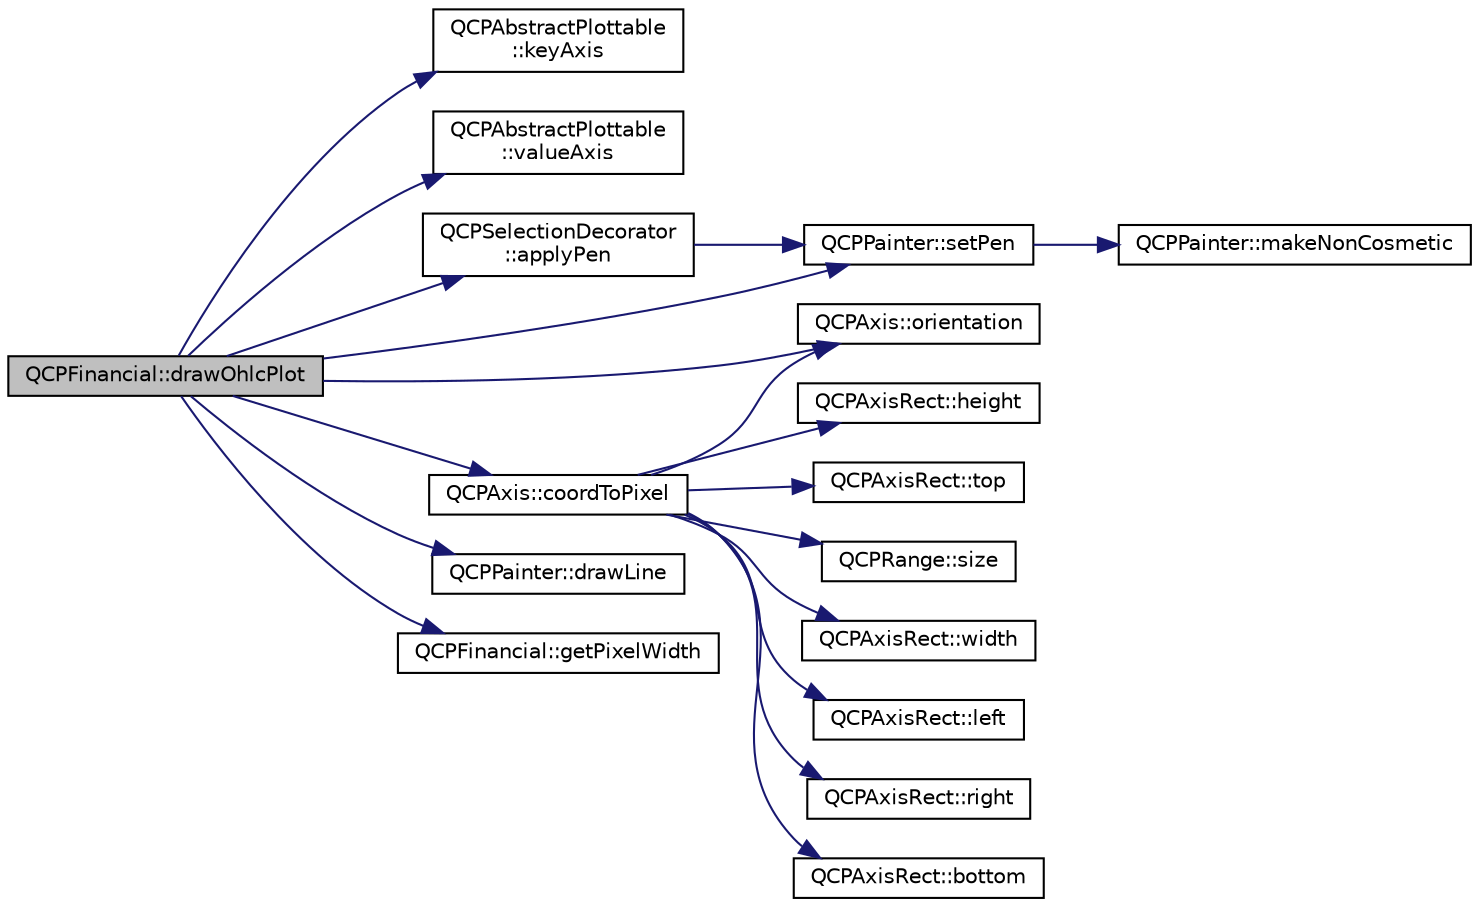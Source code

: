 digraph "QCPFinancial::drawOhlcPlot"
{
  edge [fontname="Helvetica",fontsize="10",labelfontname="Helvetica",labelfontsize="10"];
  node [fontname="Helvetica",fontsize="10",shape=record];
  rankdir="LR";
  Node98 [label="QCPFinancial::drawOhlcPlot",height=0.2,width=0.4,color="black", fillcolor="grey75", style="filled", fontcolor="black"];
  Node98 -> Node99 [color="midnightblue",fontsize="10",style="solid",fontname="Helvetica"];
  Node99 [label="QCPAbstractPlottable\l::keyAxis",height=0.2,width=0.4,color="black", fillcolor="white", style="filled",URL="$class_q_c_p_abstract_plottable.html#a2cdd6f0dd5e9a979037f86b4000d9cfe"];
  Node98 -> Node100 [color="midnightblue",fontsize="10",style="solid",fontname="Helvetica"];
  Node100 [label="QCPAbstractPlottable\l::valueAxis",height=0.2,width=0.4,color="black", fillcolor="white", style="filled",URL="$class_q_c_p_abstract_plottable.html#af47809a644a68ffd955fb30b01fb4f2f"];
  Node98 -> Node101 [color="midnightblue",fontsize="10",style="solid",fontname="Helvetica"];
  Node101 [label="QCPAxis::orientation",height=0.2,width=0.4,color="black", fillcolor="white", style="filled",URL="$class_q_c_p_axis.html#ab988ef4538e2655bb77bd138189cd42e"];
  Node98 -> Node102 [color="midnightblue",fontsize="10",style="solid",fontname="Helvetica"];
  Node102 [label="QCPSelectionDecorator\l::applyPen",height=0.2,width=0.4,color="black", fillcolor="white", style="filled",URL="$class_q_c_p_selection_decorator.html#a75098893f7d08660ea449206810679d7"];
  Node102 -> Node103 [color="midnightblue",fontsize="10",style="solid",fontname="Helvetica"];
  Node103 [label="QCPPainter::setPen",height=0.2,width=0.4,color="black", fillcolor="white", style="filled",URL="$class_q_c_p_painter.html#af9c7a4cd1791403901f8c5b82a150195"];
  Node103 -> Node104 [color="midnightblue",fontsize="10",style="solid",fontname="Helvetica"];
  Node104 [label="QCPPainter::makeNonCosmetic",height=0.2,width=0.4,color="black", fillcolor="white", style="filled",URL="$class_q_c_p_painter.html#a7e63fbcf47e35c6f2ecd11b8fef7c7d8"];
  Node98 -> Node103 [color="midnightblue",fontsize="10",style="solid",fontname="Helvetica"];
  Node98 -> Node105 [color="midnightblue",fontsize="10",style="solid",fontname="Helvetica"];
  Node105 [label="QCPAxis::coordToPixel",height=0.2,width=0.4,color="black", fillcolor="white", style="filled",URL="$class_q_c_p_axis.html#af15d1b3a7f7e9b53d759d3ccff1fe4b4"];
  Node105 -> Node101 [color="midnightblue",fontsize="10",style="solid",fontname="Helvetica"];
  Node105 -> Node106 [color="midnightblue",fontsize="10",style="solid",fontname="Helvetica"];
  Node106 [label="QCPRange::size",height=0.2,width=0.4,color="black", fillcolor="white", style="filled",URL="$class_q_c_p_range.html#a62326e7cc4316b96df6a60813230e63f"];
  Node105 -> Node107 [color="midnightblue",fontsize="10",style="solid",fontname="Helvetica"];
  Node107 [label="QCPAxisRect::width",height=0.2,width=0.4,color="black", fillcolor="white", style="filled",URL="$class_q_c_p_axis_rect.html#a204645398a4f9d0b0189385c7c2cfb91"];
  Node105 -> Node108 [color="midnightblue",fontsize="10",style="solid",fontname="Helvetica"];
  Node108 [label="QCPAxisRect::left",height=0.2,width=0.4,color="black", fillcolor="white", style="filled",URL="$class_q_c_p_axis_rect.html#afb4a3de02046b20b9310bdb8fca781c3"];
  Node105 -> Node109 [color="midnightblue",fontsize="10",style="solid",fontname="Helvetica"];
  Node109 [label="QCPAxisRect::right",height=0.2,width=0.4,color="black", fillcolor="white", style="filled",URL="$class_q_c_p_axis_rect.html#a3f819d4a1b2193723d1fdafc573eea10"];
  Node105 -> Node110 [color="midnightblue",fontsize="10",style="solid",fontname="Helvetica"];
  Node110 [label="QCPAxisRect::bottom",height=0.2,width=0.4,color="black", fillcolor="white", style="filled",URL="$class_q_c_p_axis_rect.html#acefdf1abaa8a8ab681e906cc2be9581e"];
  Node105 -> Node111 [color="midnightblue",fontsize="10",style="solid",fontname="Helvetica"];
  Node111 [label="QCPAxisRect::height",height=0.2,width=0.4,color="black", fillcolor="white", style="filled",URL="$class_q_c_p_axis_rect.html#acc4377809e79d9a089ab790f39429b0d"];
  Node105 -> Node112 [color="midnightblue",fontsize="10",style="solid",fontname="Helvetica"];
  Node112 [label="QCPAxisRect::top",height=0.2,width=0.4,color="black", fillcolor="white", style="filled",URL="$class_q_c_p_axis_rect.html#a45dbad181cbb9f09d068dbb76c817c95"];
  Node98 -> Node113 [color="midnightblue",fontsize="10",style="solid",fontname="Helvetica"];
  Node113 [label="QCPPainter::drawLine",height=0.2,width=0.4,color="black", fillcolor="white", style="filled",URL="$class_q_c_p_painter.html#a0b4b1b9bd495e182c731774dc800e6e0"];
  Node98 -> Node114 [color="midnightblue",fontsize="10",style="solid",fontname="Helvetica"];
  Node114 [label="QCPFinancial::getPixelWidth",height=0.2,width=0.4,color="black", fillcolor="white", style="filled",URL="$class_q_c_p_financial.html#a3ff49384a95233140c8205af77c08955"];
}
